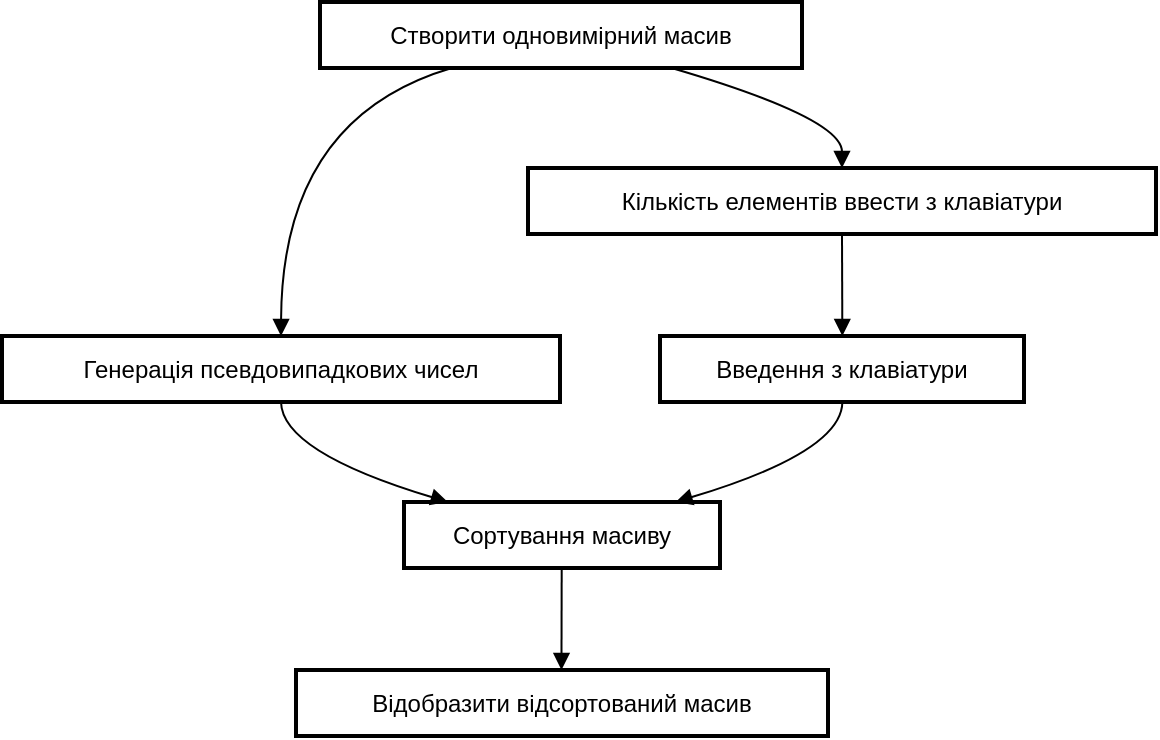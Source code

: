 <mxGraphModel><root><mxCell id="0"/><mxCell id="1" parent="0"/><mxCell id="2" value="Створити одновимірний масив" style="whiteSpace=wrap;strokeWidth=2;" vertex="1" parent="1"><mxGeometry x="159" width="241" height="33" as="geometry"/></mxCell><mxCell id="3" value="Кількість елементів ввести з клавіатури" style="whiteSpace=wrap;strokeWidth=2;" vertex="1" parent="1"><mxGeometry x="263" y="83" width="314" height="33" as="geometry"/></mxCell><mxCell id="4" value="Генерація псевдовипадкових чисел" style="whiteSpace=wrap;strokeWidth=2;" vertex="1" parent="1"><mxGeometry y="167" width="279" height="33" as="geometry"/></mxCell><mxCell id="5" value="Введення з клавіатури" style="whiteSpace=wrap;strokeWidth=2;" vertex="1" parent="1"><mxGeometry x="329" y="167" width="182" height="33" as="geometry"/></mxCell><mxCell id="6" value="Сортування масиву" style="whiteSpace=wrap;strokeWidth=2;" vertex="1" parent="1"><mxGeometry x="201" y="250" width="158" height="33" as="geometry"/></mxCell><mxCell id="7" value="Відобразити відсортований масив" style="whiteSpace=wrap;strokeWidth=2;" vertex="1" parent="1"><mxGeometry x="147" y="334" width="266" height="33" as="geometry"/></mxCell><mxCell id="8" value="" style="curved=1;startArrow=none;endArrow=block;exitX=0.735;exitY=1.012;entryX=0.5;entryY=0.012;" edge="1" parent="1" source="2" target="3"><mxGeometry relative="1" as="geometry"><Array as="points"><mxPoint x="420" y="58"/></Array></mxGeometry></mxCell><mxCell id="9" value="" style="curved=1;startArrow=none;endArrow=block;exitX=0.268;exitY=1.012;entryX=0.5;entryY=-0.006;" edge="1" parent="1" source="2" target="4"><mxGeometry relative="1" as="geometry"><Array as="points"><mxPoint x="140" y="58"/></Array></mxGeometry></mxCell><mxCell id="10" value="" style="curved=1;startArrow=none;endArrow=block;exitX=0.5;exitY=1.024;entryX=0.501;entryY=-0.006;" edge="1" parent="1" source="3" target="5"><mxGeometry relative="1" as="geometry"><Array as="points"/></mxGeometry></mxCell><mxCell id="11" value="" style="curved=1;startArrow=none;endArrow=block;exitX=0.5;exitY=1.006;entryX=0.143;entryY=0.006;" edge="1" parent="1" source="4" target="6"><mxGeometry relative="1" as="geometry"><Array as="points"><mxPoint x="140" y="225"/></Array></mxGeometry></mxCell><mxCell id="12" value="" style="curved=1;startArrow=none;endArrow=block;exitX=0.501;exitY=1.006;entryX=0.855;entryY=0.006;" edge="1" parent="1" source="5" target="6"><mxGeometry relative="1" as="geometry"><Array as="points"><mxPoint x="420" y="225"/></Array></mxGeometry></mxCell><mxCell id="13" value="" style="curved=1;startArrow=none;endArrow=block;exitX=0.499;exitY=1.018;entryX=0.499;entryY=-0.012;" edge="1" parent="1" source="6" target="7"><mxGeometry relative="1" as="geometry"><Array as="points"/></mxGeometry></mxCell></root></mxGraphModel>